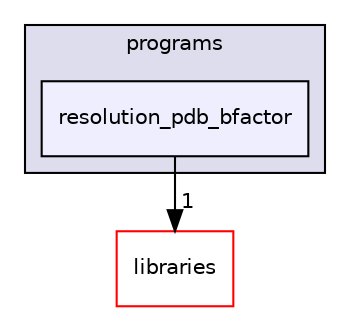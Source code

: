 digraph "xmipp/applications/programs/resolution_pdb_bfactor" {
  compound=true
  node [ fontsize="10", fontname="Helvetica"];
  edge [ labelfontsize="10", labelfontname="Helvetica"];
  subgraph clusterdir_592b16dc4070b933e5655da2b0d20bbb {
    graph [ bgcolor="#ddddee", pencolor="black", label="programs" fontname="Helvetica", fontsize="10", URL="dir_592b16dc4070b933e5655da2b0d20bbb.html"]
  dir_735c6776f51118b8071fefbee59ab09a [shape=box, label="resolution_pdb_bfactor", style="filled", fillcolor="#eeeeff", pencolor="black", URL="dir_735c6776f51118b8071fefbee59ab09a.html"];
  }
  dir_29dba3f3840f20df3b04d1972e99046b [shape=box label="libraries" fillcolor="white" style="filled" color="red" URL="dir_29dba3f3840f20df3b04d1972e99046b.html"];
  dir_735c6776f51118b8071fefbee59ab09a->dir_29dba3f3840f20df3b04d1972e99046b [headlabel="1", labeldistance=1.5 headhref="dir_000193_000027.html"];
}
